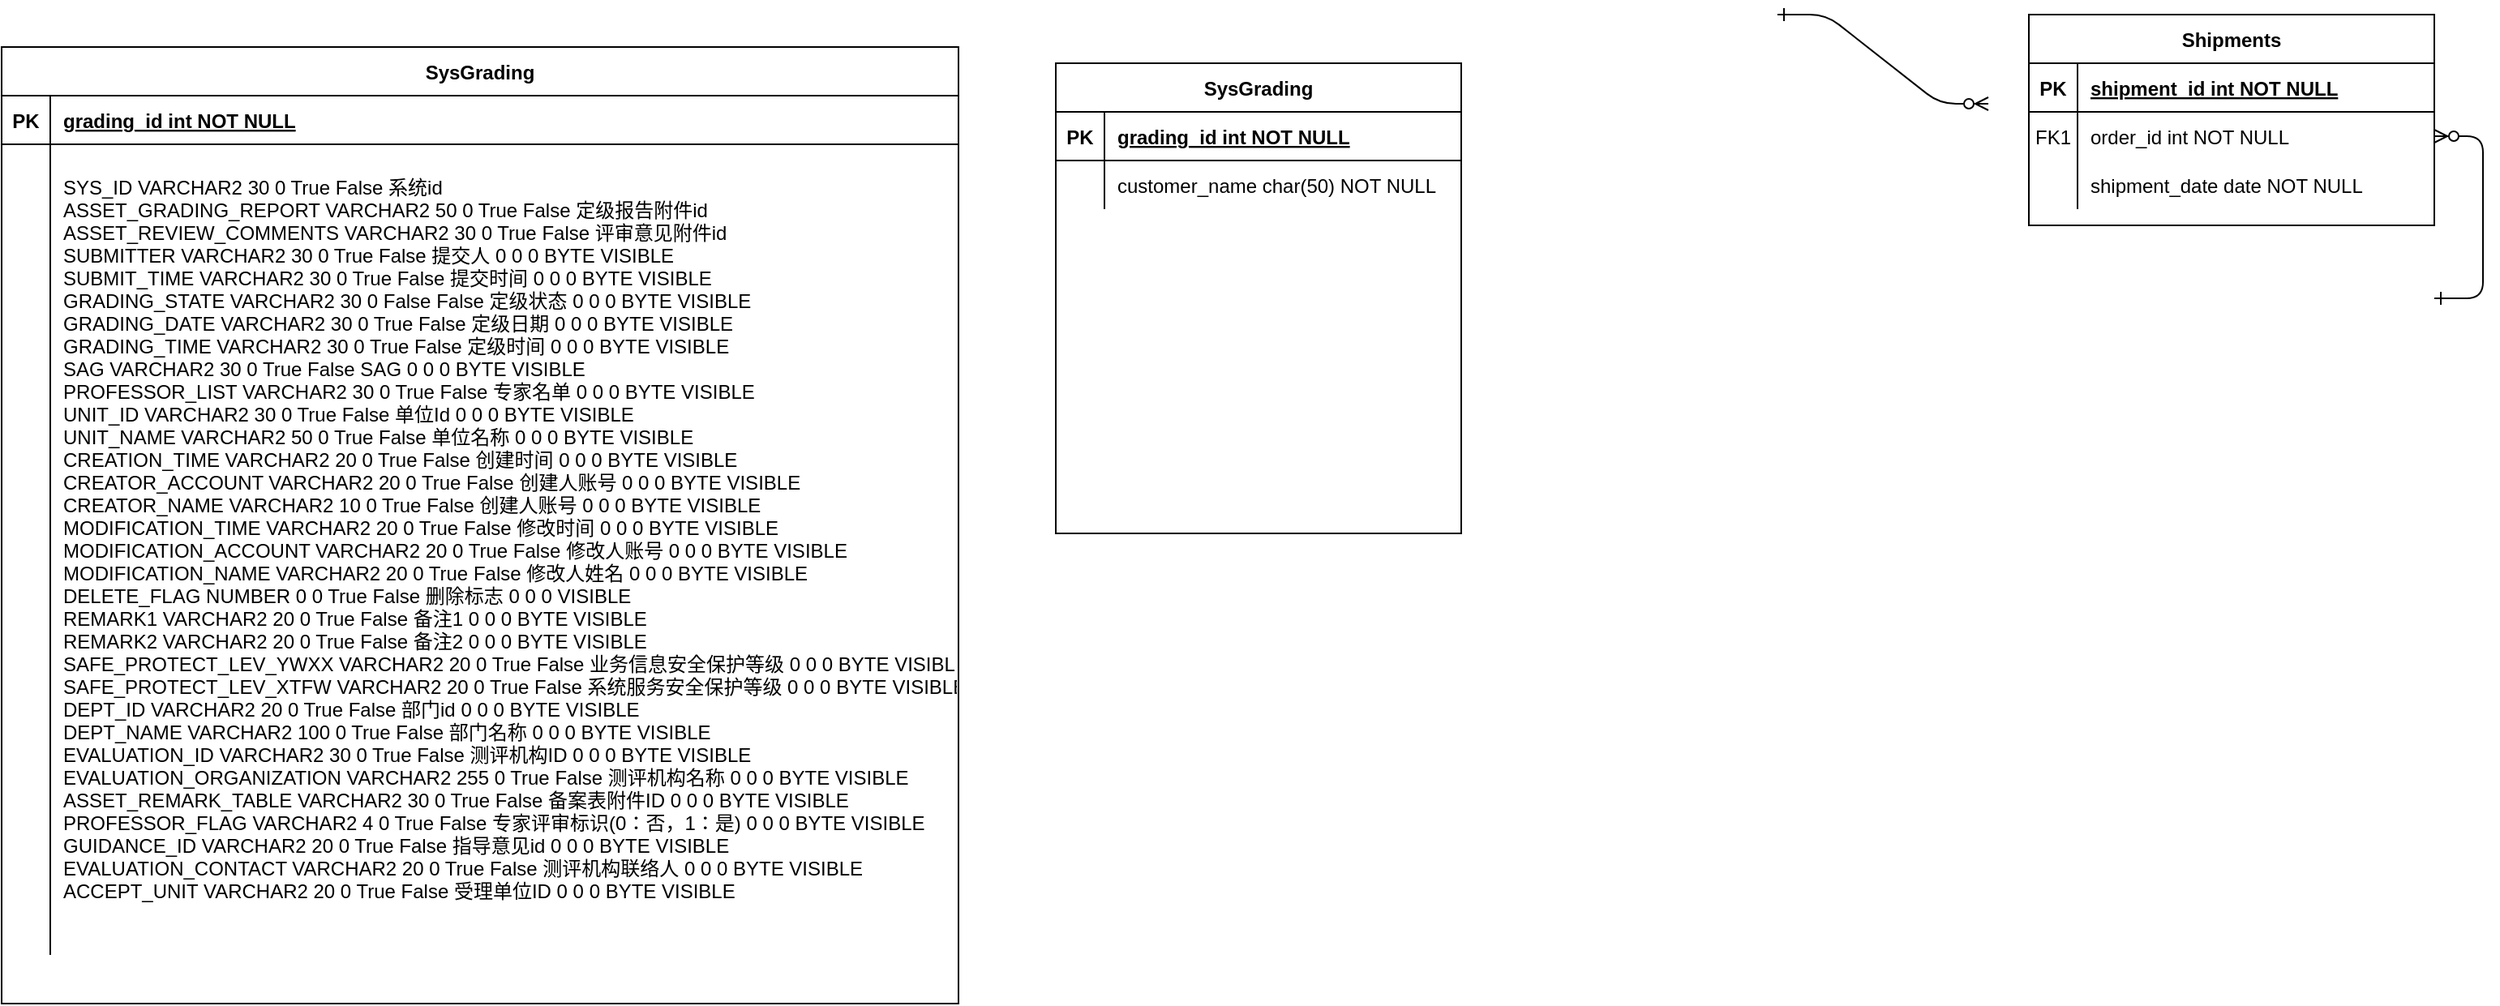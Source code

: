 <mxfile version="20.5.3" type="github">
  <diagram id="R2lEEEUBdFMjLlhIrx00" name="Page-1">
    <mxGraphModel dx="2035" dy="628" grid="1" gridSize="10" guides="1" tooltips="1" connect="1" arrows="1" fold="1" page="1" pageScale="1" pageWidth="850" pageHeight="1100" math="0" shadow="0" extFonts="Permanent Marker^https://fonts.googleapis.com/css?family=Permanent+Marker">
      <root>
        <mxCell id="0" />
        <mxCell id="1" parent="0" />
        <mxCell id="C-vyLk0tnHw3VtMMgP7b-1" value="" style="edgeStyle=entityRelationEdgeStyle;endArrow=ERzeroToMany;startArrow=ERone;endFill=1;startFill=0;" parent="1" edge="1">
          <mxGeometry width="100" height="100" relative="1" as="geometry">
            <mxPoint x="295" y="30" as="sourcePoint" />
            <mxPoint x="425" y="85" as="targetPoint" />
          </mxGeometry>
        </mxCell>
        <mxCell id="C-vyLk0tnHw3VtMMgP7b-12" value="" style="edgeStyle=entityRelationEdgeStyle;endArrow=ERzeroToMany;startArrow=ERone;endFill=1;startFill=0;" parent="1" target="C-vyLk0tnHw3VtMMgP7b-17" edge="1">
          <mxGeometry width="100" height="100" relative="1" as="geometry">
            <mxPoint x="700" y="205" as="sourcePoint" />
            <mxPoint x="460" y="205" as="targetPoint" />
          </mxGeometry>
        </mxCell>
        <mxCell id="C-vyLk0tnHw3VtMMgP7b-13" value="Shipments" style="shape=table;startSize=30;container=1;collapsible=1;childLayout=tableLayout;fixedRows=1;rowLines=0;fontStyle=1;align=center;resizeLast=1;" parent="1" vertex="1">
          <mxGeometry x="450" y="30" width="250" height="130" as="geometry" />
        </mxCell>
        <mxCell id="C-vyLk0tnHw3VtMMgP7b-14" value="" style="shape=partialRectangle;collapsible=0;dropTarget=0;pointerEvents=0;fillColor=none;points=[[0,0.5],[1,0.5]];portConstraint=eastwest;top=0;left=0;right=0;bottom=1;" parent="C-vyLk0tnHw3VtMMgP7b-13" vertex="1">
          <mxGeometry y="30" width="250" height="30" as="geometry" />
        </mxCell>
        <mxCell id="C-vyLk0tnHw3VtMMgP7b-15" value="PK" style="shape=partialRectangle;overflow=hidden;connectable=0;fillColor=none;top=0;left=0;bottom=0;right=0;fontStyle=1;" parent="C-vyLk0tnHw3VtMMgP7b-14" vertex="1">
          <mxGeometry width="30" height="30" as="geometry">
            <mxRectangle width="30" height="30" as="alternateBounds" />
          </mxGeometry>
        </mxCell>
        <mxCell id="C-vyLk0tnHw3VtMMgP7b-16" value="shipment_id int NOT NULL " style="shape=partialRectangle;overflow=hidden;connectable=0;fillColor=none;top=0;left=0;bottom=0;right=0;align=left;spacingLeft=6;fontStyle=5;" parent="C-vyLk0tnHw3VtMMgP7b-14" vertex="1">
          <mxGeometry x="30" width="220" height="30" as="geometry">
            <mxRectangle width="220" height="30" as="alternateBounds" />
          </mxGeometry>
        </mxCell>
        <mxCell id="C-vyLk0tnHw3VtMMgP7b-17" value="" style="shape=partialRectangle;collapsible=0;dropTarget=0;pointerEvents=0;fillColor=none;points=[[0,0.5],[1,0.5]];portConstraint=eastwest;top=0;left=0;right=0;bottom=0;" parent="C-vyLk0tnHw3VtMMgP7b-13" vertex="1">
          <mxGeometry y="60" width="250" height="30" as="geometry" />
        </mxCell>
        <mxCell id="C-vyLk0tnHw3VtMMgP7b-18" value="FK1" style="shape=partialRectangle;overflow=hidden;connectable=0;fillColor=none;top=0;left=0;bottom=0;right=0;" parent="C-vyLk0tnHw3VtMMgP7b-17" vertex="1">
          <mxGeometry width="30" height="30" as="geometry">
            <mxRectangle width="30" height="30" as="alternateBounds" />
          </mxGeometry>
        </mxCell>
        <mxCell id="C-vyLk0tnHw3VtMMgP7b-19" value="order_id int NOT NULL" style="shape=partialRectangle;overflow=hidden;connectable=0;fillColor=none;top=0;left=0;bottom=0;right=0;align=left;spacingLeft=6;" parent="C-vyLk0tnHw3VtMMgP7b-17" vertex="1">
          <mxGeometry x="30" width="220" height="30" as="geometry">
            <mxRectangle width="220" height="30" as="alternateBounds" />
          </mxGeometry>
        </mxCell>
        <mxCell id="C-vyLk0tnHw3VtMMgP7b-20" value="" style="shape=partialRectangle;collapsible=0;dropTarget=0;pointerEvents=0;fillColor=none;points=[[0,0.5],[1,0.5]];portConstraint=eastwest;top=0;left=0;right=0;bottom=0;" parent="C-vyLk0tnHw3VtMMgP7b-13" vertex="1">
          <mxGeometry y="90" width="250" height="30" as="geometry" />
        </mxCell>
        <mxCell id="C-vyLk0tnHw3VtMMgP7b-21" value="" style="shape=partialRectangle;overflow=hidden;connectable=0;fillColor=none;top=0;left=0;bottom=0;right=0;" parent="C-vyLk0tnHw3VtMMgP7b-20" vertex="1">
          <mxGeometry width="30" height="30" as="geometry">
            <mxRectangle width="30" height="30" as="alternateBounds" />
          </mxGeometry>
        </mxCell>
        <mxCell id="C-vyLk0tnHw3VtMMgP7b-22" value="shipment_date date NOT NULL" style="shape=partialRectangle;overflow=hidden;connectable=0;fillColor=none;top=0;left=0;bottom=0;right=0;align=left;spacingLeft=6;" parent="C-vyLk0tnHw3VtMMgP7b-20" vertex="1">
          <mxGeometry x="30" width="220" height="30" as="geometry">
            <mxRectangle width="220" height="30" as="alternateBounds" />
          </mxGeometry>
        </mxCell>
        <mxCell id="GHRY8w92b_aW7LeH_ERA-1" value="SysGrading" style="shape=table;startSize=30;container=1;collapsible=1;childLayout=tableLayout;fixedRows=1;rowLines=0;fontStyle=1;align=center;resizeLast=1;" vertex="1" parent="1">
          <mxGeometry x="-800" y="50" width="590" height="590" as="geometry" />
        </mxCell>
        <mxCell id="GHRY8w92b_aW7LeH_ERA-2" value="" style="shape=partialRectangle;collapsible=0;dropTarget=0;pointerEvents=0;fillColor=none;points=[[0,0.5],[1,0.5]];portConstraint=eastwest;top=0;left=0;right=0;bottom=1;" vertex="1" parent="GHRY8w92b_aW7LeH_ERA-1">
          <mxGeometry y="30" width="590" height="30" as="geometry" />
        </mxCell>
        <mxCell id="GHRY8w92b_aW7LeH_ERA-3" value="PK" style="shape=partialRectangle;overflow=hidden;connectable=0;fillColor=none;top=0;left=0;bottom=0;right=0;fontStyle=1;" vertex="1" parent="GHRY8w92b_aW7LeH_ERA-2">
          <mxGeometry width="30" height="30" as="geometry">
            <mxRectangle width="30" height="30" as="alternateBounds" />
          </mxGeometry>
        </mxCell>
        <mxCell id="GHRY8w92b_aW7LeH_ERA-4" value="grading_id int NOT NULL " style="shape=partialRectangle;overflow=hidden;connectable=0;fillColor=none;top=0;left=0;bottom=0;right=0;align=left;spacingLeft=6;fontStyle=5;" vertex="1" parent="GHRY8w92b_aW7LeH_ERA-2">
          <mxGeometry x="30" width="560" height="30" as="geometry">
            <mxRectangle width="560" height="30" as="alternateBounds" />
          </mxGeometry>
        </mxCell>
        <mxCell id="GHRY8w92b_aW7LeH_ERA-5" value="" style="shape=partialRectangle;collapsible=0;dropTarget=0;pointerEvents=0;fillColor=none;points=[[0,0.5],[1,0.5]];portConstraint=eastwest;top=0;left=0;right=0;bottom=0;" vertex="1" parent="GHRY8w92b_aW7LeH_ERA-1">
          <mxGeometry y="60" width="590" height="500" as="geometry" />
        </mxCell>
        <mxCell id="GHRY8w92b_aW7LeH_ERA-6" value="" style="shape=partialRectangle;overflow=hidden;connectable=0;fillColor=none;top=0;left=0;bottom=0;right=0;" vertex="1" parent="GHRY8w92b_aW7LeH_ERA-5">
          <mxGeometry width="30" height="500" as="geometry">
            <mxRectangle width="30" height="500" as="alternateBounds" />
          </mxGeometry>
        </mxCell>
        <mxCell id="GHRY8w92b_aW7LeH_ERA-7" value="SYS_ID	VARCHAR2	30	0	True	False	系统id&#xa;ASSET_GRADING_REPORT	VARCHAR2	50	0	True	False	定级报告附件id&#xa;ASSET_REVIEW_COMMENTS	VARCHAR2	30	0	True	False	评审意见附件id&#xa;SUBMITTER	VARCHAR2	30	0	True	False	提交人				0	0	0	BYTE	VISIBLE	&#xa;SUBMIT_TIME	VARCHAR2	30	0	True	False	提交时间				0	0	0	BYTE	VISIBLE	&#xa;GRADING_STATE	VARCHAR2	30	0	False	False	定级状态				0	0	0	BYTE	VISIBLE	&#xa;GRADING_DATE	VARCHAR2	30	0	True	False	定级日期				0	0	0	BYTE	VISIBLE	&#xa;GRADING_TIME	VARCHAR2	30	0	True	False	定级时间				0	0	0	BYTE	VISIBLE	&#xa;SAG	VARCHAR2	30	0	True	False	SAG				0	0	0	BYTE	VISIBLE	&#xa;PROFESSOR_LIST	VARCHAR2	30	0	True	False	专家名单				0	0	0	BYTE	VISIBLE	&#xa;UNIT_ID	VARCHAR2	30	0	True	False	单位Id				0	0	0	BYTE	VISIBLE	&#xa;UNIT_NAME	VARCHAR2	50	0	True	False	单位名称				0	0	0	BYTE	VISIBLE	&#xa;CREATION_TIME	VARCHAR2	20	0	True	False	创建时间 				0	0	0	BYTE	VISIBLE	&#xa;CREATOR_ACCOUNT	VARCHAR2	20	0	True	False	创建人账号 				0	0	0	BYTE	VISIBLE	&#xa;CREATOR_NAME	VARCHAR2	10	0	True	False	创建人账号 				0	0	0	BYTE	VISIBLE	&#xa;MODIFICATION_TIME	VARCHAR2	20	0	True	False	修改时间 				0	0	0	BYTE	VISIBLE	&#xa;MODIFICATION_ACCOUNT	VARCHAR2	20	0	True	False	修改人账号				0	0	0	BYTE	VISIBLE	&#xa;MODIFICATION_NAME	VARCHAR2	20	0	True	False	修改人姓名				0	0	0	BYTE	VISIBLE	&#xa;DELETE_FLAG	NUMBER	0	0	True	False	删除标志				0	0	0		VISIBLE	&#xa;REMARK1	VARCHAR2	20	0	True	False	备注1				0	0	0	BYTE	VISIBLE	&#xa;REMARK2	VARCHAR2	20	0	True	False	备注2				0	0	0	BYTE	VISIBLE	&#xa;SAFE_PROTECT_LEV_YWXX	VARCHAR2	20	0	True	False	业务信息安全保护等级				0	0	0	BYTE	VISIBLE	&#xa;SAFE_PROTECT_LEV_XTFW	VARCHAR2	20	0	True	False	系统服务安全保护等级				0	0	0	BYTE	VISIBLE	&#xa;DEPT_ID	VARCHAR2	20	0	True	False	部门id				0	0	0	BYTE	VISIBLE	&#xa;DEPT_NAME	VARCHAR2	100	0	True	False	部门名称				0	0	0	BYTE	VISIBLE	&#xa;EVALUATION_ID	VARCHAR2	30	0	True	False	测评机构ID				0	0	0	BYTE	VISIBLE	&#xa;EVALUATION_ORGANIZATION	VARCHAR2	255	0	True	False	测评机构名称				0	0	0	BYTE	VISIBLE	&#xa;ASSET_REMARK_TABLE	VARCHAR2	30	0	True	False	备案表附件ID				0	0	0	BYTE	VISIBLE	&#xa;PROFESSOR_FLAG	VARCHAR2	4	0	True	False	专家评审标识(0：否，1：是)				0	0	0	BYTE	VISIBLE	&#xa;GUIDANCE_ID	VARCHAR2	20	0	True	False	指导意见id				0	0	0	BYTE	VISIBLE	&#xa;EVALUATION_CONTACT	VARCHAR2	20	0	True	False	测评机构联络人				0	0	0	BYTE	VISIBLE	&#xa;ACCEPT_UNIT	VARCHAR2	20	0	True	False	受理单位ID				0	0	0	BYTE	VISIBLE	&#xa;" style="shape=partialRectangle;overflow=hidden;connectable=0;fillColor=none;top=0;left=0;bottom=0;right=0;align=left;spacingLeft=6;" vertex="1" parent="GHRY8w92b_aW7LeH_ERA-5">
          <mxGeometry x="30" width="560" height="500" as="geometry">
            <mxRectangle width="560" height="500" as="alternateBounds" />
          </mxGeometry>
        </mxCell>
        <mxCell id="GHRY8w92b_aW7LeH_ERA-17" value="SysGrading" style="shape=table;startSize=30;container=1;collapsible=1;childLayout=tableLayout;fixedRows=1;rowLines=0;fontStyle=1;align=center;resizeLast=1;" vertex="1" parent="1">
          <mxGeometry x="-150" y="60" width="250" height="290" as="geometry" />
        </mxCell>
        <mxCell id="GHRY8w92b_aW7LeH_ERA-18" value="" style="shape=partialRectangle;collapsible=0;dropTarget=0;pointerEvents=0;fillColor=none;points=[[0,0.5],[1,0.5]];portConstraint=eastwest;top=0;left=0;right=0;bottom=1;" vertex="1" parent="GHRY8w92b_aW7LeH_ERA-17">
          <mxGeometry y="30" width="250" height="30" as="geometry" />
        </mxCell>
        <mxCell id="GHRY8w92b_aW7LeH_ERA-19" value="PK" style="shape=partialRectangle;overflow=hidden;connectable=0;fillColor=none;top=0;left=0;bottom=0;right=0;fontStyle=1;" vertex="1" parent="GHRY8w92b_aW7LeH_ERA-18">
          <mxGeometry width="30" height="30" as="geometry">
            <mxRectangle width="30" height="30" as="alternateBounds" />
          </mxGeometry>
        </mxCell>
        <mxCell id="GHRY8w92b_aW7LeH_ERA-20" value="grading_id int NOT NULL " style="shape=partialRectangle;overflow=hidden;connectable=0;fillColor=none;top=0;left=0;bottom=0;right=0;align=left;spacingLeft=6;fontStyle=5;" vertex="1" parent="GHRY8w92b_aW7LeH_ERA-18">
          <mxGeometry x="30" width="220" height="30" as="geometry">
            <mxRectangle width="220" height="30" as="alternateBounds" />
          </mxGeometry>
        </mxCell>
        <mxCell id="GHRY8w92b_aW7LeH_ERA-21" value="" style="shape=partialRectangle;collapsible=0;dropTarget=0;pointerEvents=0;fillColor=none;points=[[0,0.5],[1,0.5]];portConstraint=eastwest;top=0;left=0;right=0;bottom=0;" vertex="1" parent="GHRY8w92b_aW7LeH_ERA-17">
          <mxGeometry y="60" width="250" height="30" as="geometry" />
        </mxCell>
        <mxCell id="GHRY8w92b_aW7LeH_ERA-22" value="" style="shape=partialRectangle;overflow=hidden;connectable=0;fillColor=none;top=0;left=0;bottom=0;right=0;" vertex="1" parent="GHRY8w92b_aW7LeH_ERA-21">
          <mxGeometry width="30" height="30" as="geometry">
            <mxRectangle width="30" height="30" as="alternateBounds" />
          </mxGeometry>
        </mxCell>
        <mxCell id="GHRY8w92b_aW7LeH_ERA-23" value="customer_name char(50) NOT NULL" style="shape=partialRectangle;overflow=hidden;connectable=0;fillColor=none;top=0;left=0;bottom=0;right=0;align=left;spacingLeft=6;" vertex="1" parent="GHRY8w92b_aW7LeH_ERA-21">
          <mxGeometry x="30" width="220" height="30" as="geometry">
            <mxRectangle width="220" height="30" as="alternateBounds" />
          </mxGeometry>
        </mxCell>
      </root>
    </mxGraphModel>
  </diagram>
</mxfile>
